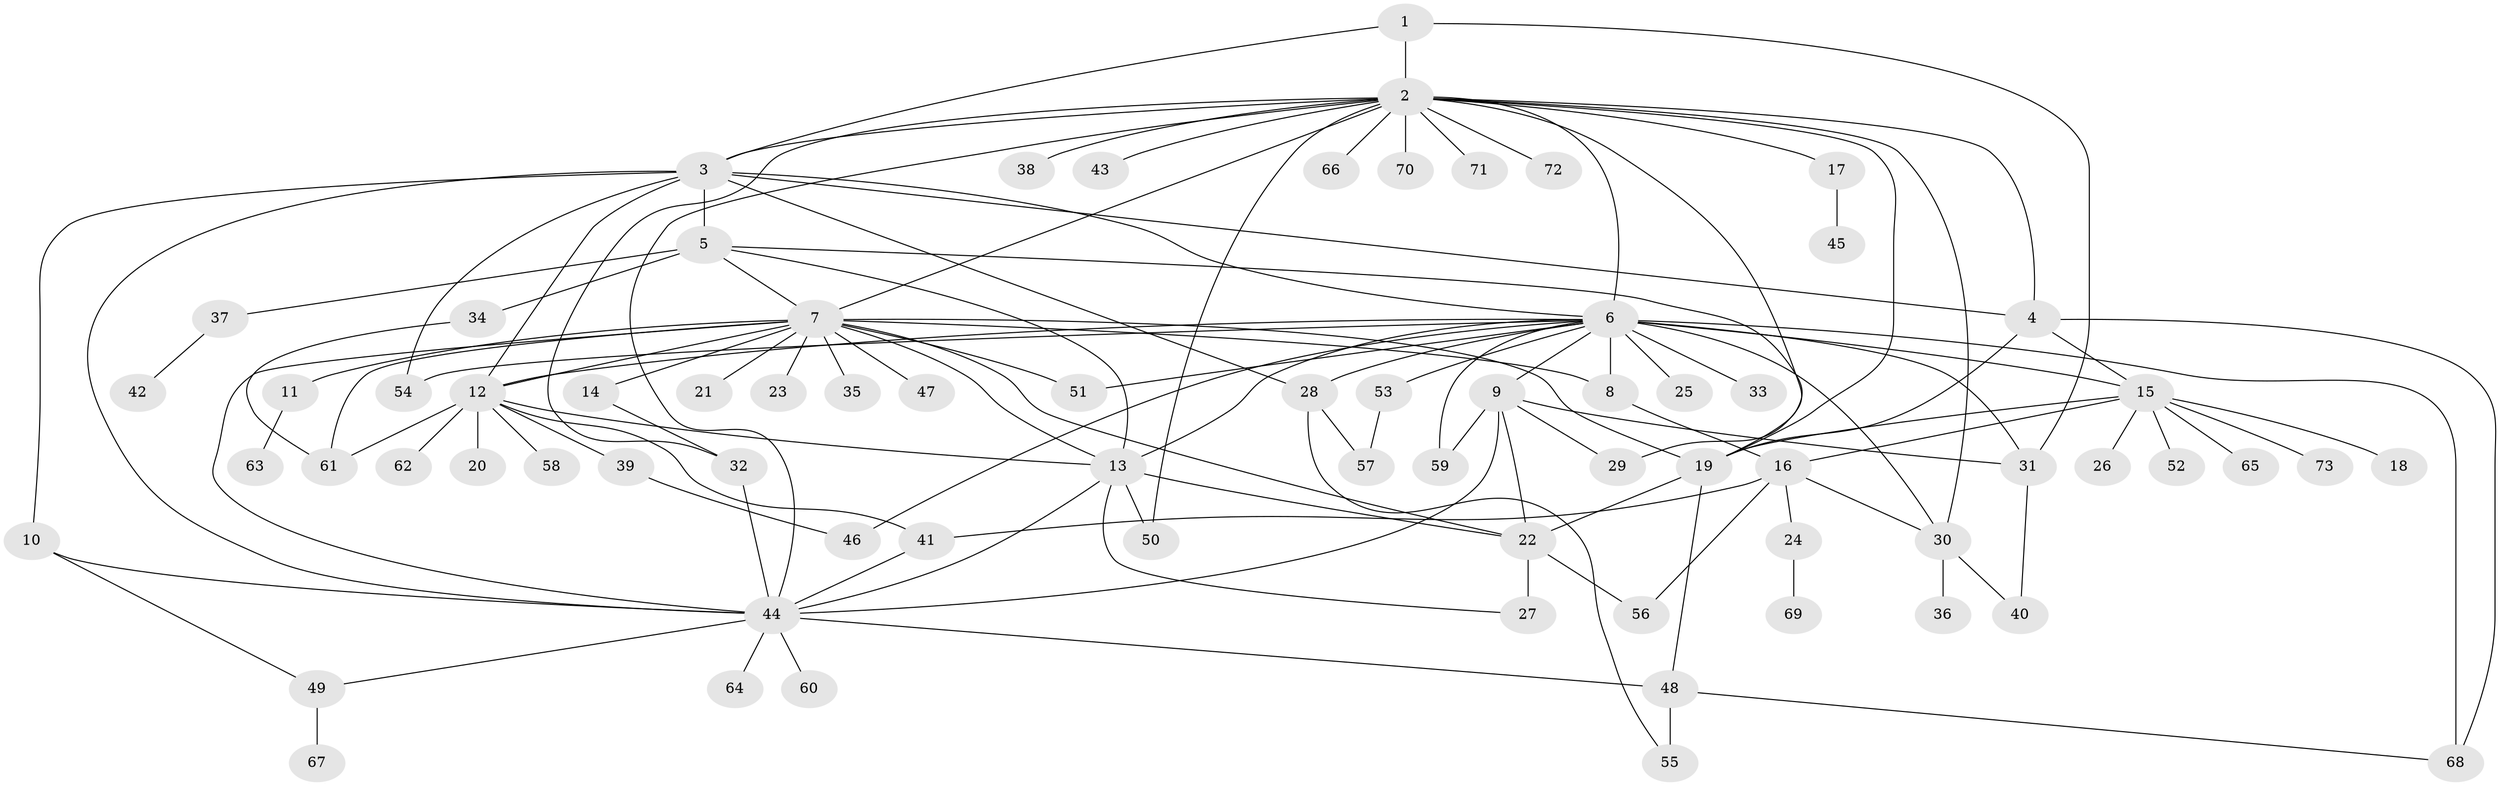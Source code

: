 // original degree distribution, {4: 0.04195804195804196, 19: 0.006993006993006993, 20: 0.006993006993006993, 3: 0.13286713286713286, 1: 0.4825174825174825, 28: 0.006993006993006993, 18: 0.006993006993006993, 7: 0.02097902097902098, 13: 0.013986013986013986, 11: 0.006993006993006993, 10: 0.006993006993006993, 2: 0.23076923076923078, 6: 0.013986013986013986, 5: 0.02097902097902098}
// Generated by graph-tools (version 1.1) at 2025/35/03/09/25 02:35:51]
// undirected, 73 vertices, 122 edges
graph export_dot {
graph [start="1"]
  node [color=gray90,style=filled];
  1;
  2;
  3;
  4;
  5;
  6;
  7;
  8;
  9;
  10;
  11;
  12;
  13;
  14;
  15;
  16;
  17;
  18;
  19;
  20;
  21;
  22;
  23;
  24;
  25;
  26;
  27;
  28;
  29;
  30;
  31;
  32;
  33;
  34;
  35;
  36;
  37;
  38;
  39;
  40;
  41;
  42;
  43;
  44;
  45;
  46;
  47;
  48;
  49;
  50;
  51;
  52;
  53;
  54;
  55;
  56;
  57;
  58;
  59;
  60;
  61;
  62;
  63;
  64;
  65;
  66;
  67;
  68;
  69;
  70;
  71;
  72;
  73;
  1 -- 2 [weight=1.0];
  1 -- 3 [weight=1.0];
  1 -- 31 [weight=1.0];
  2 -- 3 [weight=1.0];
  2 -- 4 [weight=1.0];
  2 -- 6 [weight=1.0];
  2 -- 7 [weight=1.0];
  2 -- 17 [weight=1.0];
  2 -- 19 [weight=1.0];
  2 -- 29 [weight=1.0];
  2 -- 30 [weight=1.0];
  2 -- 32 [weight=1.0];
  2 -- 38 [weight=1.0];
  2 -- 43 [weight=1.0];
  2 -- 44 [weight=1.0];
  2 -- 50 [weight=1.0];
  2 -- 66 [weight=1.0];
  2 -- 70 [weight=1.0];
  2 -- 71 [weight=1.0];
  2 -- 72 [weight=1.0];
  3 -- 4 [weight=1.0];
  3 -- 5 [weight=9.0];
  3 -- 6 [weight=1.0];
  3 -- 10 [weight=1.0];
  3 -- 12 [weight=1.0];
  3 -- 28 [weight=1.0];
  3 -- 44 [weight=1.0];
  3 -- 54 [weight=1.0];
  4 -- 15 [weight=1.0];
  4 -- 19 [weight=1.0];
  4 -- 68 [weight=1.0];
  5 -- 7 [weight=1.0];
  5 -- 13 [weight=1.0];
  5 -- 19 [weight=1.0];
  5 -- 34 [weight=1.0];
  5 -- 37 [weight=1.0];
  6 -- 8 [weight=8.0];
  6 -- 9 [weight=1.0];
  6 -- 12 [weight=1.0];
  6 -- 13 [weight=1.0];
  6 -- 15 [weight=1.0];
  6 -- 25 [weight=1.0];
  6 -- 28 [weight=1.0];
  6 -- 30 [weight=1.0];
  6 -- 31 [weight=1.0];
  6 -- 33 [weight=1.0];
  6 -- 46 [weight=1.0];
  6 -- 51 [weight=1.0];
  6 -- 53 [weight=1.0];
  6 -- 54 [weight=1.0];
  6 -- 59 [weight=1.0];
  6 -- 68 [weight=1.0];
  7 -- 8 [weight=1.0];
  7 -- 11 [weight=1.0];
  7 -- 12 [weight=1.0];
  7 -- 13 [weight=1.0];
  7 -- 14 [weight=1.0];
  7 -- 19 [weight=1.0];
  7 -- 21 [weight=1.0];
  7 -- 22 [weight=1.0];
  7 -- 23 [weight=1.0];
  7 -- 35 [weight=1.0];
  7 -- 44 [weight=1.0];
  7 -- 47 [weight=1.0];
  7 -- 51 [weight=1.0];
  7 -- 61 [weight=1.0];
  8 -- 16 [weight=1.0];
  9 -- 22 [weight=1.0];
  9 -- 29 [weight=1.0];
  9 -- 31 [weight=1.0];
  9 -- 44 [weight=1.0];
  9 -- 59 [weight=1.0];
  10 -- 44 [weight=1.0];
  10 -- 49 [weight=1.0];
  11 -- 63 [weight=1.0];
  12 -- 13 [weight=1.0];
  12 -- 20 [weight=1.0];
  12 -- 39 [weight=1.0];
  12 -- 41 [weight=1.0];
  12 -- 58 [weight=1.0];
  12 -- 61 [weight=1.0];
  12 -- 62 [weight=1.0];
  13 -- 22 [weight=1.0];
  13 -- 27 [weight=1.0];
  13 -- 44 [weight=1.0];
  13 -- 50 [weight=3.0];
  14 -- 32 [weight=1.0];
  15 -- 16 [weight=1.0];
  15 -- 18 [weight=1.0];
  15 -- 19 [weight=1.0];
  15 -- 26 [weight=1.0];
  15 -- 52 [weight=1.0];
  15 -- 65 [weight=1.0];
  15 -- 73 [weight=1.0];
  16 -- 24 [weight=1.0];
  16 -- 30 [weight=1.0];
  16 -- 41 [weight=1.0];
  16 -- 56 [weight=1.0];
  17 -- 45 [weight=1.0];
  19 -- 22 [weight=2.0];
  19 -- 48 [weight=1.0];
  22 -- 27 [weight=4.0];
  22 -- 56 [weight=1.0];
  24 -- 69 [weight=1.0];
  28 -- 55 [weight=1.0];
  28 -- 57 [weight=1.0];
  30 -- 36 [weight=2.0];
  30 -- 40 [weight=1.0];
  31 -- 40 [weight=1.0];
  32 -- 44 [weight=1.0];
  34 -- 61 [weight=1.0];
  37 -- 42 [weight=1.0];
  39 -- 46 [weight=1.0];
  41 -- 44 [weight=1.0];
  44 -- 48 [weight=1.0];
  44 -- 49 [weight=1.0];
  44 -- 60 [weight=1.0];
  44 -- 64 [weight=1.0];
  48 -- 55 [weight=2.0];
  48 -- 68 [weight=1.0];
  49 -- 67 [weight=1.0];
  53 -- 57 [weight=1.0];
}
